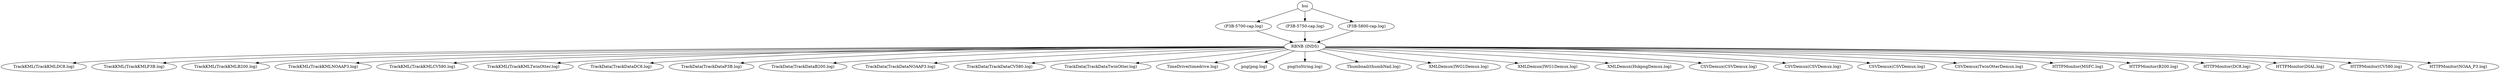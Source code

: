 digraph INDS {
center="true"
ratio="auto"
orientation="portrait"
RBNB [label="RBNB (INDS)"]
nodeType1 [label="TrackKML(TrackKMLDC8.log)"]
RBNB -> nodeType1
nodeType2 [label="TrackKML(TrackKMLP3B.log)"]
RBNB -> nodeType2
nodeType3 [label="TrackKML(TrackKMLB200.log)"]
RBNB -> nodeType3
nodeType4 [label="TrackKML(TrackKMLNOAAP3.log)"]
RBNB -> nodeType4
nodeType5 [label="TrackKML(TrackKMLCV580.log)"]
RBNB -> nodeType5
nodeType6 [label="TrackKML(TrackKMLTwinOtter.log)"]
RBNB -> nodeType6
nodeType7 [label="TrackData(TrackDataDC8.log)"]
RBNB -> nodeType7
nodeType8 [label="TrackData(TrackDataP3B.log)"]
RBNB -> nodeType8
nodeType9 [label="TrackData(TrackDataB200.log)"]
RBNB -> nodeType9
nodeType10 [label="TrackData(TrackDataNOAAP3.log)"]
RBNB -> nodeType10
nodeType11 [label="TrackData(TrackDataCV580.log)"]
RBNB -> nodeType11
nodeType12 [label="TrackData(TrackDataTwinOtter.log)"]
RBNB -> nodeType12
nodeType13 [label="TimeDrive(timedrive.log)"]
RBNB -> nodeType13
nodeType14 [label="png(png.log)"]
RBNB -> nodeType14
nodeType15 [label="png(toString.log)"]
RBNB -> nodeType15
nodeType16 [label="Thumbnail(thumbNail.log)"]
RBNB -> nodeType16
nodeType17 [label="XMLDemux(IWG1Demux.log)"]
RBNB -> nodeType17
nodeType18 [label="XMLDemux(IWG1Demux.log)"]
RBNB -> nodeType18
nodeType19 [label="XMLDemux(HskpngDemux.log)"]
RBNB -> nodeType19
nodeType20 [label="CSVDemux(CSVDemux.log)"]
RBNB -> nodeType20
nodeType21 [label="CSVDemux(CSVDemux.log)"]
RBNB -> nodeType21
nodeType22 [label="CSVDemux(CSVDemux.log)"]
RBNB -> nodeType22
nodeType23 [label="CSVDemux(TwinOtterDemux.log)"]
RBNB -> nodeType23
nodeType24 [label="HTTPMonitor(MSFC.log)"]
RBNB -> nodeType24
nodeType25 [label="HTTPMonitor(B200.log)"]
RBNB -> nodeType25
nodeType26 [label="HTTPMonitor(DC8.log)"]
RBNB -> nodeType26
nodeType27 [label="HTTPMonitor(DIAL.log)"]
RBNB -> nodeType27
nodeType28 [label="HTTPMonitor(CV580.log)"]
RBNB -> nodeType28
nodeType29 [label="HTTPMonitor(NOAA_P3.log)"]
RBNB -> nodeType29
hui -> udpCap30
udpCap30 [label="(P3B-5700-cap.log)"]
udpCap30 -> RBNB
hui -> udpCap32
udpCap32 [label="(P3B-5750-cap.log)"]
udpCap32 -> RBNB
hui -> udpCap34
udpCap34 [label="(P3B-5800-cap.log)"]
udpCap34 -> RBNB
}
